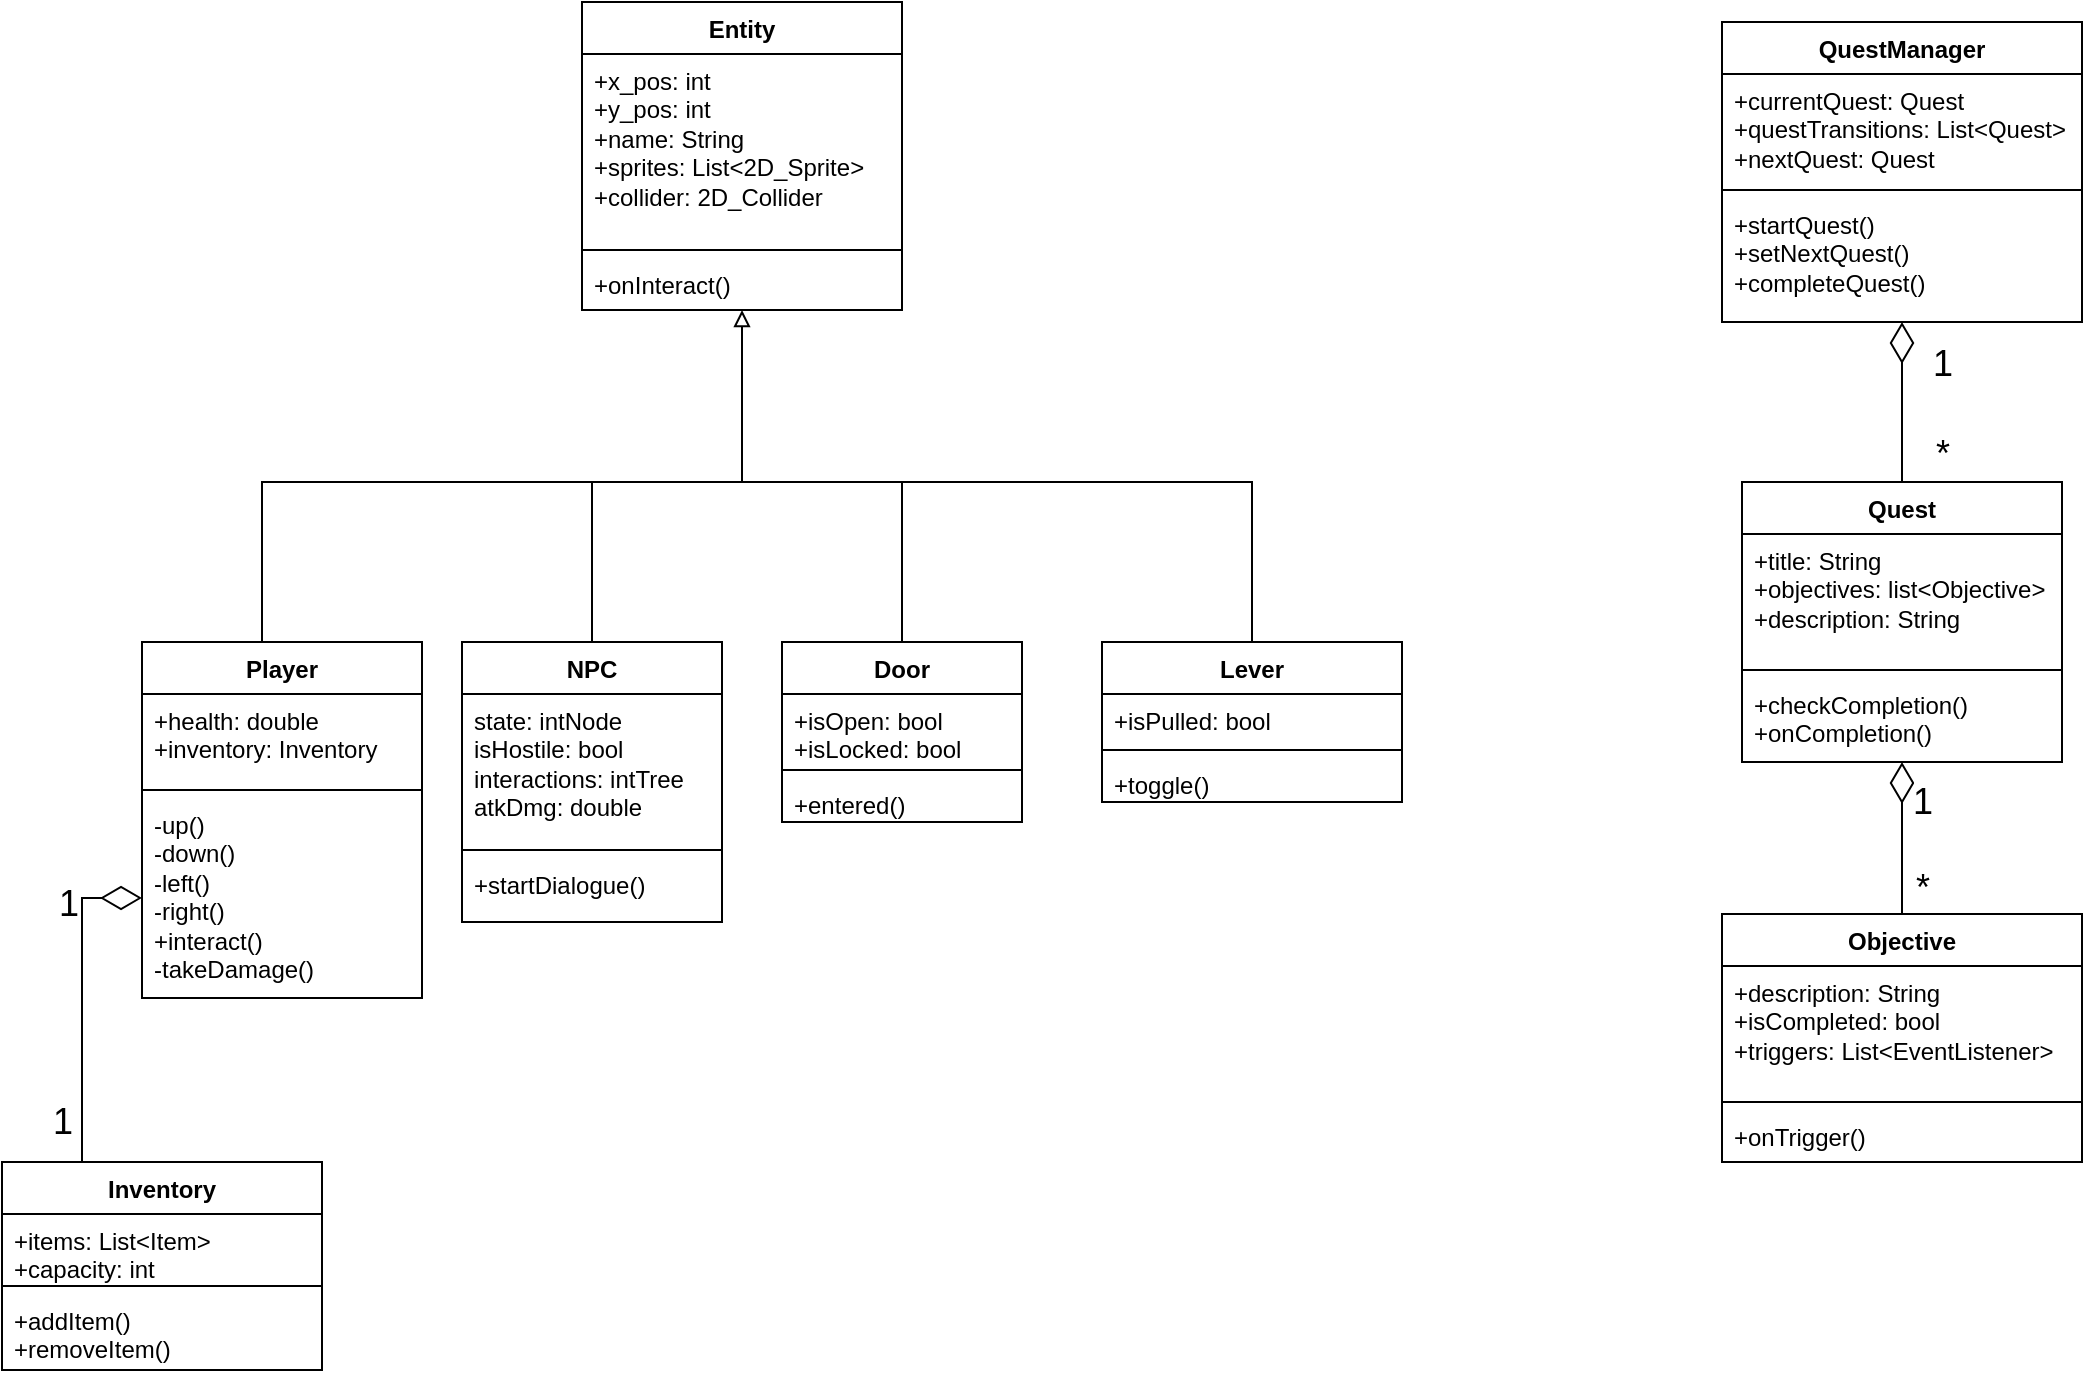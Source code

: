 <mxfile version="26.0.16">
  <diagram id="C5RBs43oDa-KdzZeNtuy" name="Page-1">
    <mxGraphModel dx="472" dy="1819" grid="1" gridSize="10" guides="1" tooltips="1" connect="1" arrows="1" fold="1" page="1" pageScale="1" pageWidth="700" pageHeight="1000" math="0" shadow="0">
      <root>
        <mxCell id="WIyWlLk6GJQsqaUBKTNV-0" />
        <mxCell id="WIyWlLk6GJQsqaUBKTNV-1" parent="WIyWlLk6GJQsqaUBKTNV-0" />
        <mxCell id="OdSNENkLL4-QzehWh6gu-0" value="Entity" style="swimlane;fontStyle=1;align=center;verticalAlign=top;childLayout=stackLayout;horizontal=1;startSize=26;horizontalStack=0;resizeParent=1;resizeParentMax=0;resizeLast=0;collapsible=1;marginBottom=0;whiteSpace=wrap;html=1;" parent="WIyWlLk6GJQsqaUBKTNV-1" vertex="1">
          <mxGeometry x="300" y="-120" width="160" height="154" as="geometry" />
        </mxCell>
        <mxCell id="OdSNENkLL4-QzehWh6gu-1" value="+x_pos: int&lt;br&gt;+y_pos: int&lt;br&gt;+name: String&lt;br&gt;+sprites: List&amp;lt;2D_Sprite&amp;gt;&lt;br&gt;+collider: 2D_Collider&amp;nbsp;&lt;div&gt;&lt;br&gt;&lt;/div&gt;" style="text;strokeColor=none;fillColor=none;align=left;verticalAlign=top;spacingLeft=4;spacingRight=4;overflow=hidden;rotatable=0;points=[[0,0.5],[1,0.5]];portConstraint=eastwest;whiteSpace=wrap;html=1;" parent="OdSNENkLL4-QzehWh6gu-0" vertex="1">
          <mxGeometry y="26" width="160" height="94" as="geometry" />
        </mxCell>
        <mxCell id="OdSNENkLL4-QzehWh6gu-2" value="" style="line;strokeWidth=1;fillColor=none;align=left;verticalAlign=middle;spacingTop=-1;spacingLeft=3;spacingRight=3;rotatable=0;labelPosition=right;points=[];portConstraint=eastwest;strokeColor=inherit;" parent="OdSNENkLL4-QzehWh6gu-0" vertex="1">
          <mxGeometry y="120" width="160" height="8" as="geometry" />
        </mxCell>
        <mxCell id="OdSNENkLL4-QzehWh6gu-3" value="+onInteract()" style="text;strokeColor=none;fillColor=none;align=left;verticalAlign=top;spacingLeft=4;spacingRight=4;overflow=hidden;rotatable=0;points=[[0,0.5],[1,0.5]];portConstraint=eastwest;whiteSpace=wrap;html=1;" parent="OdSNENkLL4-QzehWh6gu-0" vertex="1">
          <mxGeometry y="128" width="160" height="26" as="geometry" />
        </mxCell>
        <mxCell id="OdSNENkLL4-QzehWh6gu-4" value="Player" style="swimlane;fontStyle=1;align=center;verticalAlign=top;childLayout=stackLayout;horizontal=1;startSize=26;horizontalStack=0;resizeParent=1;resizeParentMax=0;resizeLast=0;collapsible=1;marginBottom=0;whiteSpace=wrap;html=1;" parent="WIyWlLk6GJQsqaUBKTNV-1" vertex="1">
          <mxGeometry x="80" y="200" width="140" height="178" as="geometry" />
        </mxCell>
        <mxCell id="OdSNENkLL4-QzehWh6gu-5" value="&lt;div&gt;+health: double&lt;/div&gt;&lt;div&gt;+inventory: Inventory&lt;/div&gt;" style="text;strokeColor=none;fillColor=none;align=left;verticalAlign=top;spacingLeft=4;spacingRight=4;overflow=hidden;rotatable=0;points=[[0,0.5],[1,0.5]];portConstraint=eastwest;whiteSpace=wrap;html=1;" parent="OdSNENkLL4-QzehWh6gu-4" vertex="1">
          <mxGeometry y="26" width="140" height="44" as="geometry" />
        </mxCell>
        <mxCell id="OdSNENkLL4-QzehWh6gu-6" value="" style="line;strokeWidth=1;fillColor=none;align=left;verticalAlign=middle;spacingTop=-1;spacingLeft=3;spacingRight=3;rotatable=0;labelPosition=right;points=[];portConstraint=eastwest;strokeColor=inherit;" parent="OdSNENkLL4-QzehWh6gu-4" vertex="1">
          <mxGeometry y="70" width="140" height="8" as="geometry" />
        </mxCell>
        <mxCell id="OdSNENkLL4-QzehWh6gu-7" value="-up()&lt;br&gt;-down()&lt;br&gt;-left()&lt;br&gt;-right() &lt;br&gt;+interact()&lt;br&gt;-takeDamage()&lt;div&gt;&lt;br&gt;&lt;/div&gt;" style="text;strokeColor=none;fillColor=none;align=left;verticalAlign=top;spacingLeft=4;spacingRight=4;overflow=hidden;rotatable=0;points=[[0,0.5],[1,0.5]];portConstraint=eastwest;whiteSpace=wrap;html=1;" parent="OdSNENkLL4-QzehWh6gu-4" vertex="1">
          <mxGeometry y="78" width="140" height="100" as="geometry" />
        </mxCell>
        <mxCell id="OdSNENkLL4-QzehWh6gu-9" value="NPC" style="swimlane;fontStyle=1;align=center;verticalAlign=top;childLayout=stackLayout;horizontal=1;startSize=26;horizontalStack=0;resizeParent=1;resizeParentMax=0;resizeLast=0;collapsible=1;marginBottom=0;whiteSpace=wrap;html=1;" parent="WIyWlLk6GJQsqaUBKTNV-1" vertex="1">
          <mxGeometry x="240" y="200" width="130" height="140" as="geometry" />
        </mxCell>
        <mxCell id="OdSNENkLL4-QzehWh6gu-10" value="state: intNode&amp;nbsp;&lt;br&gt;isHostile: bool&lt;br&gt;interactions: intTree&lt;div&gt;atkDmg: double&lt;/div&gt;" style="text;strokeColor=none;fillColor=none;align=left;verticalAlign=top;spacingLeft=4;spacingRight=4;overflow=hidden;rotatable=0;points=[[0,0.5],[1,0.5]];portConstraint=eastwest;whiteSpace=wrap;html=1;" parent="OdSNENkLL4-QzehWh6gu-9" vertex="1">
          <mxGeometry y="26" width="130" height="74" as="geometry" />
        </mxCell>
        <mxCell id="OdSNENkLL4-QzehWh6gu-11" value="" style="line;strokeWidth=1;fillColor=none;align=left;verticalAlign=middle;spacingTop=-1;spacingLeft=3;spacingRight=3;rotatable=0;labelPosition=right;points=[];portConstraint=eastwest;strokeColor=inherit;" parent="OdSNENkLL4-QzehWh6gu-9" vertex="1">
          <mxGeometry y="100" width="130" height="8" as="geometry" />
        </mxCell>
        <mxCell id="OdSNENkLL4-QzehWh6gu-12" value="+startDialogue()" style="text;strokeColor=none;fillColor=none;align=left;verticalAlign=top;spacingLeft=4;spacingRight=4;overflow=hidden;rotatable=0;points=[[0,0.5],[1,0.5]];portConstraint=eastwest;whiteSpace=wrap;html=1;" parent="OdSNENkLL4-QzehWh6gu-9" vertex="1">
          <mxGeometry y="108" width="130" height="32" as="geometry" />
        </mxCell>
        <mxCell id="OdSNENkLL4-QzehWh6gu-15" value="Door" style="swimlane;fontStyle=1;align=center;verticalAlign=top;childLayout=stackLayout;horizontal=1;startSize=26;horizontalStack=0;resizeParent=1;resizeParentMax=0;resizeLast=0;collapsible=1;marginBottom=0;whiteSpace=wrap;html=1;" parent="WIyWlLk6GJQsqaUBKTNV-1" vertex="1">
          <mxGeometry x="400" y="200" width="120" height="90" as="geometry" />
        </mxCell>
        <mxCell id="OdSNENkLL4-QzehWh6gu-16" value="+isOpen: bool&amp;nbsp;&lt;br&gt;+isLocked: bool&lt;div&gt;&lt;br&gt;&lt;/div&gt;" style="text;strokeColor=none;fillColor=none;align=left;verticalAlign=top;spacingLeft=4;spacingRight=4;overflow=hidden;rotatable=0;points=[[0,0.5],[1,0.5]];portConstraint=eastwest;whiteSpace=wrap;html=1;" parent="OdSNENkLL4-QzehWh6gu-15" vertex="1">
          <mxGeometry y="26" width="120" height="34" as="geometry" />
        </mxCell>
        <mxCell id="OdSNENkLL4-QzehWh6gu-17" value="" style="line;strokeWidth=1;fillColor=none;align=left;verticalAlign=middle;spacingTop=-1;spacingLeft=3;spacingRight=3;rotatable=0;labelPosition=right;points=[];portConstraint=eastwest;strokeColor=inherit;" parent="OdSNENkLL4-QzehWh6gu-15" vertex="1">
          <mxGeometry y="60" width="120" height="8" as="geometry" />
        </mxCell>
        <mxCell id="OdSNENkLL4-QzehWh6gu-18" value="+entered()" style="text;strokeColor=none;fillColor=none;align=left;verticalAlign=top;spacingLeft=4;spacingRight=4;overflow=hidden;rotatable=0;points=[[0,0.5],[1,0.5]];portConstraint=eastwest;whiteSpace=wrap;html=1;" parent="OdSNENkLL4-QzehWh6gu-15" vertex="1">
          <mxGeometry y="68" width="120" height="22" as="geometry" />
        </mxCell>
        <mxCell id="OdSNENkLL4-QzehWh6gu-25" value="Lever" style="swimlane;fontStyle=1;align=center;verticalAlign=top;childLayout=stackLayout;horizontal=1;startSize=26;horizontalStack=0;resizeParent=1;resizeParentMax=0;resizeLast=0;collapsible=1;marginBottom=0;whiteSpace=wrap;html=1;" parent="WIyWlLk6GJQsqaUBKTNV-1" vertex="1">
          <mxGeometry x="560" y="200" width="150" height="80" as="geometry" />
        </mxCell>
        <mxCell id="OdSNENkLL4-QzehWh6gu-26" value="+isPulled: bool&lt;div&gt;&lt;br&gt;&lt;/div&gt;" style="text;strokeColor=none;fillColor=none;align=left;verticalAlign=top;spacingLeft=4;spacingRight=4;overflow=hidden;rotatable=0;points=[[0,0.5],[1,0.5]];portConstraint=eastwest;whiteSpace=wrap;html=1;" parent="OdSNENkLL4-QzehWh6gu-25" vertex="1">
          <mxGeometry y="26" width="150" height="24" as="geometry" />
        </mxCell>
        <mxCell id="OdSNENkLL4-QzehWh6gu-27" value="" style="line;strokeWidth=1;fillColor=none;align=left;verticalAlign=middle;spacingTop=-1;spacingLeft=3;spacingRight=3;rotatable=0;labelPosition=right;points=[];portConstraint=eastwest;strokeColor=inherit;" parent="OdSNENkLL4-QzehWh6gu-25" vertex="1">
          <mxGeometry y="50" width="150" height="8" as="geometry" />
        </mxCell>
        <mxCell id="OdSNENkLL4-QzehWh6gu-28" value="+toggle()" style="text;strokeColor=none;fillColor=none;align=left;verticalAlign=top;spacingLeft=4;spacingRight=4;overflow=hidden;rotatable=0;points=[[0,0.5],[1,0.5]];portConstraint=eastwest;whiteSpace=wrap;html=1;" parent="OdSNENkLL4-QzehWh6gu-25" vertex="1">
          <mxGeometry y="58" width="150" height="22" as="geometry" />
        </mxCell>
        <mxCell id="OdSNENkLL4-QzehWh6gu-37" value="" style="endArrow=block;html=1;rounded=0;exitX=0.5;exitY=0;exitDx=0;exitDy=0;entryX=0.5;entryY=1;entryDx=0;entryDy=0;endFill=0;edgeStyle=orthogonalEdgeStyle;" parent="WIyWlLk6GJQsqaUBKTNV-1" source="OdSNENkLL4-QzehWh6gu-15" target="OdSNENkLL4-QzehWh6gu-0" edge="1">
          <mxGeometry width="50" height="50" relative="1" as="geometry">
            <mxPoint x="330" y="130" as="sourcePoint" />
            <mxPoint x="300" y="180" as="targetPoint" />
            <Array as="points">
              <mxPoint x="460" y="120" />
              <mxPoint x="380" y="120" />
            </Array>
          </mxGeometry>
        </mxCell>
        <mxCell id="OdSNENkLL4-QzehWh6gu-38" value="" style="endArrow=none;html=1;rounded=0;entryX=0.5;entryY=0;entryDx=0;entryDy=0;edgeStyle=orthogonalEdgeStyle;" parent="WIyWlLk6GJQsqaUBKTNV-1" target="OdSNENkLL4-QzehWh6gu-4" edge="1">
          <mxGeometry width="50" height="50" relative="1" as="geometry">
            <mxPoint x="380" y="111" as="sourcePoint" />
            <mxPoint x="300" y="180" as="targetPoint" />
            <Array as="points">
              <mxPoint x="380" y="120" />
              <mxPoint x="140" y="120" />
            </Array>
          </mxGeometry>
        </mxCell>
        <mxCell id="OdSNENkLL4-QzehWh6gu-39" value="" style="endArrow=none;html=1;rounded=0;entryX=0.5;entryY=0;entryDx=0;entryDy=0;" parent="WIyWlLk6GJQsqaUBKTNV-1" target="OdSNENkLL4-QzehWh6gu-9" edge="1">
          <mxGeometry width="50" height="50" relative="1" as="geometry">
            <mxPoint x="305" y="120" as="sourcePoint" />
            <mxPoint x="300" y="180" as="targetPoint" />
          </mxGeometry>
        </mxCell>
        <mxCell id="OdSNENkLL4-QzehWh6gu-40" value="" style="endArrow=none;html=1;rounded=0;exitX=0.5;exitY=0;exitDx=0;exitDy=0;edgeStyle=orthogonalEdgeStyle;" parent="WIyWlLk6GJQsqaUBKTNV-1" source="OdSNENkLL4-QzehWh6gu-25" edge="1">
          <mxGeometry width="50" height="50" relative="1" as="geometry">
            <mxPoint x="250" y="230" as="sourcePoint" />
            <mxPoint x="460" y="120" as="targetPoint" />
            <Array as="points">
              <mxPoint x="635" y="120" />
            </Array>
          </mxGeometry>
        </mxCell>
        <mxCell id="r1As2lmNoIVcKauKKdXA-0" value="QuestManager" style="swimlane;fontStyle=1;align=center;verticalAlign=top;childLayout=stackLayout;horizontal=1;startSize=26;horizontalStack=0;resizeParent=1;resizeParentMax=0;resizeLast=0;collapsible=1;marginBottom=0;whiteSpace=wrap;html=1;" vertex="1" parent="WIyWlLk6GJQsqaUBKTNV-1">
          <mxGeometry x="870" y="-110" width="180" height="150" as="geometry" />
        </mxCell>
        <mxCell id="r1As2lmNoIVcKauKKdXA-1" value="+currentQuest: Quest&lt;div&gt;+questTransitions: List&amp;lt;Quest&amp;gt;&lt;/div&gt;&lt;div&gt;+nextQuest: Quest&lt;/div&gt;" style="text;strokeColor=none;fillColor=none;align=left;verticalAlign=top;spacingLeft=4;spacingRight=4;overflow=hidden;rotatable=0;points=[[0,0.5],[1,0.5]];portConstraint=eastwest;whiteSpace=wrap;html=1;" vertex="1" parent="r1As2lmNoIVcKauKKdXA-0">
          <mxGeometry y="26" width="180" height="54" as="geometry" />
        </mxCell>
        <mxCell id="r1As2lmNoIVcKauKKdXA-2" value="" style="line;strokeWidth=1;fillColor=none;align=left;verticalAlign=middle;spacingTop=-1;spacingLeft=3;spacingRight=3;rotatable=0;labelPosition=right;points=[];portConstraint=eastwest;strokeColor=inherit;" vertex="1" parent="r1As2lmNoIVcKauKKdXA-0">
          <mxGeometry y="80" width="180" height="8" as="geometry" />
        </mxCell>
        <mxCell id="r1As2lmNoIVcKauKKdXA-3" value="+startQuest()&lt;div&gt;+setNextQuest()&lt;/div&gt;&lt;div&gt;+completeQuest()&lt;/div&gt;" style="text;strokeColor=none;fillColor=none;align=left;verticalAlign=top;spacingLeft=4;spacingRight=4;overflow=hidden;rotatable=0;points=[[0,0.5],[1,0.5]];portConstraint=eastwest;whiteSpace=wrap;html=1;" vertex="1" parent="r1As2lmNoIVcKauKKdXA-0">
          <mxGeometry y="88" width="180" height="62" as="geometry" />
        </mxCell>
        <mxCell id="r1As2lmNoIVcKauKKdXA-4" value="Quest" style="swimlane;fontStyle=1;align=center;verticalAlign=top;childLayout=stackLayout;horizontal=1;startSize=26;horizontalStack=0;resizeParent=1;resizeParentMax=0;resizeLast=0;collapsible=1;marginBottom=0;whiteSpace=wrap;html=1;" vertex="1" parent="WIyWlLk6GJQsqaUBKTNV-1">
          <mxGeometry x="880" y="120" width="160" height="140" as="geometry" />
        </mxCell>
        <mxCell id="r1As2lmNoIVcKauKKdXA-5" value="+title: String&lt;div&gt;&lt;div&gt;+objectives: list&amp;lt;Objective&amp;gt;&lt;/div&gt;&lt;/div&gt;&lt;div&gt;+description: String&lt;/div&gt;" style="text;strokeColor=none;fillColor=none;align=left;verticalAlign=top;spacingLeft=4;spacingRight=4;overflow=hidden;rotatable=0;points=[[0,0.5],[1,0.5]];portConstraint=eastwest;whiteSpace=wrap;html=1;" vertex="1" parent="r1As2lmNoIVcKauKKdXA-4">
          <mxGeometry y="26" width="160" height="64" as="geometry" />
        </mxCell>
        <mxCell id="r1As2lmNoIVcKauKKdXA-6" value="" style="line;strokeWidth=1;fillColor=none;align=left;verticalAlign=middle;spacingTop=-1;spacingLeft=3;spacingRight=3;rotatable=0;labelPosition=right;points=[];portConstraint=eastwest;strokeColor=inherit;" vertex="1" parent="r1As2lmNoIVcKauKKdXA-4">
          <mxGeometry y="90" width="160" height="8" as="geometry" />
        </mxCell>
        <mxCell id="r1As2lmNoIVcKauKKdXA-7" value="+checkCompletion()&lt;div&gt;+onCompletion()&lt;/div&gt;" style="text;strokeColor=none;fillColor=none;align=left;verticalAlign=top;spacingLeft=4;spacingRight=4;overflow=hidden;rotatable=0;points=[[0,0.5],[1,0.5]];portConstraint=eastwest;whiteSpace=wrap;html=1;" vertex="1" parent="r1As2lmNoIVcKauKKdXA-4">
          <mxGeometry y="98" width="160" height="42" as="geometry" />
        </mxCell>
        <mxCell id="r1As2lmNoIVcKauKKdXA-8" value="Objective" style="swimlane;fontStyle=1;align=center;verticalAlign=top;childLayout=stackLayout;horizontal=1;startSize=26;horizontalStack=0;resizeParent=1;resizeParentMax=0;resizeLast=0;collapsible=1;marginBottom=0;whiteSpace=wrap;html=1;" vertex="1" parent="WIyWlLk6GJQsqaUBKTNV-1">
          <mxGeometry x="870" y="336" width="180" height="124" as="geometry" />
        </mxCell>
        <mxCell id="r1As2lmNoIVcKauKKdXA-9" value="+description: String&lt;div&gt;+isCompleted: bool&lt;/div&gt;&lt;div&gt;+triggers: List&amp;lt;EventListener&amp;gt;&lt;/div&gt;" style="text;strokeColor=none;fillColor=none;align=left;verticalAlign=top;spacingLeft=4;spacingRight=4;overflow=hidden;rotatable=0;points=[[0,0.5],[1,0.5]];portConstraint=eastwest;whiteSpace=wrap;html=1;" vertex="1" parent="r1As2lmNoIVcKauKKdXA-8">
          <mxGeometry y="26" width="180" height="64" as="geometry" />
        </mxCell>
        <mxCell id="r1As2lmNoIVcKauKKdXA-10" value="" style="line;strokeWidth=1;fillColor=none;align=left;verticalAlign=middle;spacingTop=-1;spacingLeft=3;spacingRight=3;rotatable=0;labelPosition=right;points=[];portConstraint=eastwest;strokeColor=inherit;" vertex="1" parent="r1As2lmNoIVcKauKKdXA-8">
          <mxGeometry y="90" width="180" height="8" as="geometry" />
        </mxCell>
        <mxCell id="r1As2lmNoIVcKauKKdXA-11" value="+onTrigger()" style="text;strokeColor=none;fillColor=none;align=left;verticalAlign=top;spacingLeft=4;spacingRight=4;overflow=hidden;rotatable=0;points=[[0,0.5],[1,0.5]];portConstraint=eastwest;whiteSpace=wrap;html=1;" vertex="1" parent="r1As2lmNoIVcKauKKdXA-8">
          <mxGeometry y="98" width="180" height="26" as="geometry" />
        </mxCell>
        <mxCell id="r1As2lmNoIVcKauKKdXA-14" value="" style="endArrow=diamondThin;html=1;rounded=0;exitX=0.5;exitY=0;exitDx=0;exitDy=0;endFill=0;endSize=18;entryX=0.5;entryY=1;entryDx=0;entryDy=0;" edge="1" parent="WIyWlLk6GJQsqaUBKTNV-1" source="r1As2lmNoIVcKauKKdXA-4" target="r1As2lmNoIVcKauKKdXA-0">
          <mxGeometry width="50" height="50" relative="1" as="geometry">
            <mxPoint x="910" y="150" as="sourcePoint" />
            <mxPoint x="970" y="90" as="targetPoint" />
          </mxGeometry>
        </mxCell>
        <mxCell id="tE-xTlJbAmfMv_ScBgpa-1" value="1" style="edgeLabel;html=1;align=center;verticalAlign=middle;resizable=0;points=[];fontSize=18;" connectable="0" vertex="1" parent="r1As2lmNoIVcKauKKdXA-14">
          <mxGeometry x="0.493" y="2" relative="1" as="geometry">
            <mxPoint x="22" as="offset" />
          </mxGeometry>
        </mxCell>
        <mxCell id="tE-xTlJbAmfMv_ScBgpa-2" value="*" style="edgeLabel;html=1;align=center;verticalAlign=middle;resizable=0;points=[];fontSize=18;" connectable="0" vertex="1" parent="r1As2lmNoIVcKauKKdXA-14">
          <mxGeometry x="-0.653" y="1" relative="1" as="geometry">
            <mxPoint x="21" as="offset" />
          </mxGeometry>
        </mxCell>
        <mxCell id="r1As2lmNoIVcKauKKdXA-15" value="" style="endArrow=diamondThin;html=1;rounded=0;endFill=0;exitX=0.5;exitY=0;exitDx=0;exitDy=0;strokeWidth=1;endSize=18;entryX=0.5;entryY=1;entryDx=0;entryDy=0;" edge="1" parent="WIyWlLk6GJQsqaUBKTNV-1" source="r1As2lmNoIVcKauKKdXA-8" target="r1As2lmNoIVcKauKKdXA-4">
          <mxGeometry width="50" height="50" relative="1" as="geometry">
            <mxPoint x="960" y="330" as="sourcePoint" />
            <mxPoint x="980" y="380" as="targetPoint" />
          </mxGeometry>
        </mxCell>
        <mxCell id="tE-xTlJbAmfMv_ScBgpa-4" value="1" style="edgeLabel;html=1;align=center;verticalAlign=middle;resizable=0;points=[];fontSize=18;" connectable="0" vertex="1" parent="r1As2lmNoIVcKauKKdXA-15">
          <mxGeometry x="0.395" y="-1" relative="1" as="geometry">
            <mxPoint x="9" y="-3" as="offset" />
          </mxGeometry>
        </mxCell>
        <mxCell id="tE-xTlJbAmfMv_ScBgpa-5" value="*" style="edgeLabel;html=1;align=center;verticalAlign=middle;resizable=0;points=[];fontSize=18;" connectable="0" vertex="1" parent="r1As2lmNoIVcKauKKdXA-15">
          <mxGeometry x="-0.658" relative="1" as="geometry">
            <mxPoint x="10" as="offset" />
          </mxGeometry>
        </mxCell>
        <mxCell id="Fe0iumdBVx5rN5SeiypS-1" value="Inventory" style="swimlane;fontStyle=1;align=center;verticalAlign=top;childLayout=stackLayout;horizontal=1;startSize=26;horizontalStack=0;resizeParent=1;resizeParentMax=0;resizeLast=0;collapsible=1;marginBottom=0;whiteSpace=wrap;html=1;" vertex="1" parent="WIyWlLk6GJQsqaUBKTNV-1">
          <mxGeometry x="10" y="460" width="160" height="104" as="geometry" />
        </mxCell>
        <mxCell id="Fe0iumdBVx5rN5SeiypS-2" value="+items: List&amp;lt;Item&amp;gt;&lt;div&gt;+capacity: int&lt;/div&gt;" style="text;strokeColor=none;fillColor=none;align=left;verticalAlign=top;spacingLeft=4;spacingRight=4;overflow=hidden;rotatable=0;points=[[0,0.5],[1,0.5]];portConstraint=eastwest;whiteSpace=wrap;html=1;" vertex="1" parent="Fe0iumdBVx5rN5SeiypS-1">
          <mxGeometry y="26" width="160" height="32" as="geometry" />
        </mxCell>
        <mxCell id="Fe0iumdBVx5rN5SeiypS-3" value="" style="line;strokeWidth=1;fillColor=none;align=left;verticalAlign=middle;spacingTop=-1;spacingLeft=3;spacingRight=3;rotatable=0;labelPosition=right;points=[];portConstraint=eastwest;strokeColor=inherit;" vertex="1" parent="Fe0iumdBVx5rN5SeiypS-1">
          <mxGeometry y="58" width="160" height="8" as="geometry" />
        </mxCell>
        <mxCell id="Fe0iumdBVx5rN5SeiypS-4" value="+addItem()&lt;div&gt;+removeItem()&lt;/div&gt;" style="text;strokeColor=none;fillColor=none;align=left;verticalAlign=top;spacingLeft=4;spacingRight=4;overflow=hidden;rotatable=0;points=[[0,0.5],[1,0.5]];portConstraint=eastwest;whiteSpace=wrap;html=1;" vertex="1" parent="Fe0iumdBVx5rN5SeiypS-1">
          <mxGeometry y="66" width="160" height="38" as="geometry" />
        </mxCell>
        <mxCell id="Fe0iumdBVx5rN5SeiypS-5" style="edgeStyle=orthogonalEdgeStyle;rounded=0;orthogonalLoop=1;jettySize=auto;html=1;exitX=0.25;exitY=0;exitDx=0;exitDy=0;entryX=0;entryY=0.5;entryDx=0;entryDy=0;endArrow=diamondThin;endFill=0;endSize=18;" edge="1" parent="WIyWlLk6GJQsqaUBKTNV-1" source="Fe0iumdBVx5rN5SeiypS-1" target="OdSNENkLL4-QzehWh6gu-7">
          <mxGeometry relative="1" as="geometry">
            <mxPoint x="90" y="520" as="targetPoint" />
          </mxGeometry>
        </mxCell>
        <mxCell id="Fe0iumdBVx5rN5SeiypS-6" value="1" style="edgeLabel;html=1;align=center;verticalAlign=middle;resizable=0;points=[];fontSize=18;" connectable="0" vertex="1" parent="Fe0iumdBVx5rN5SeiypS-5">
          <mxGeometry x="0.597" y="7" relative="1" as="geometry">
            <mxPoint as="offset" />
          </mxGeometry>
        </mxCell>
        <mxCell id="Fe0iumdBVx5rN5SeiypS-7" value="1" style="edgeLabel;html=1;align=center;verticalAlign=middle;resizable=0;points=[];fontSize=18;" connectable="0" vertex="1" parent="Fe0iumdBVx5rN5SeiypS-5">
          <mxGeometry x="-0.62" y="-1" relative="1" as="geometry">
            <mxPoint x="-11" y="11" as="offset" />
          </mxGeometry>
        </mxCell>
      </root>
    </mxGraphModel>
  </diagram>
</mxfile>
